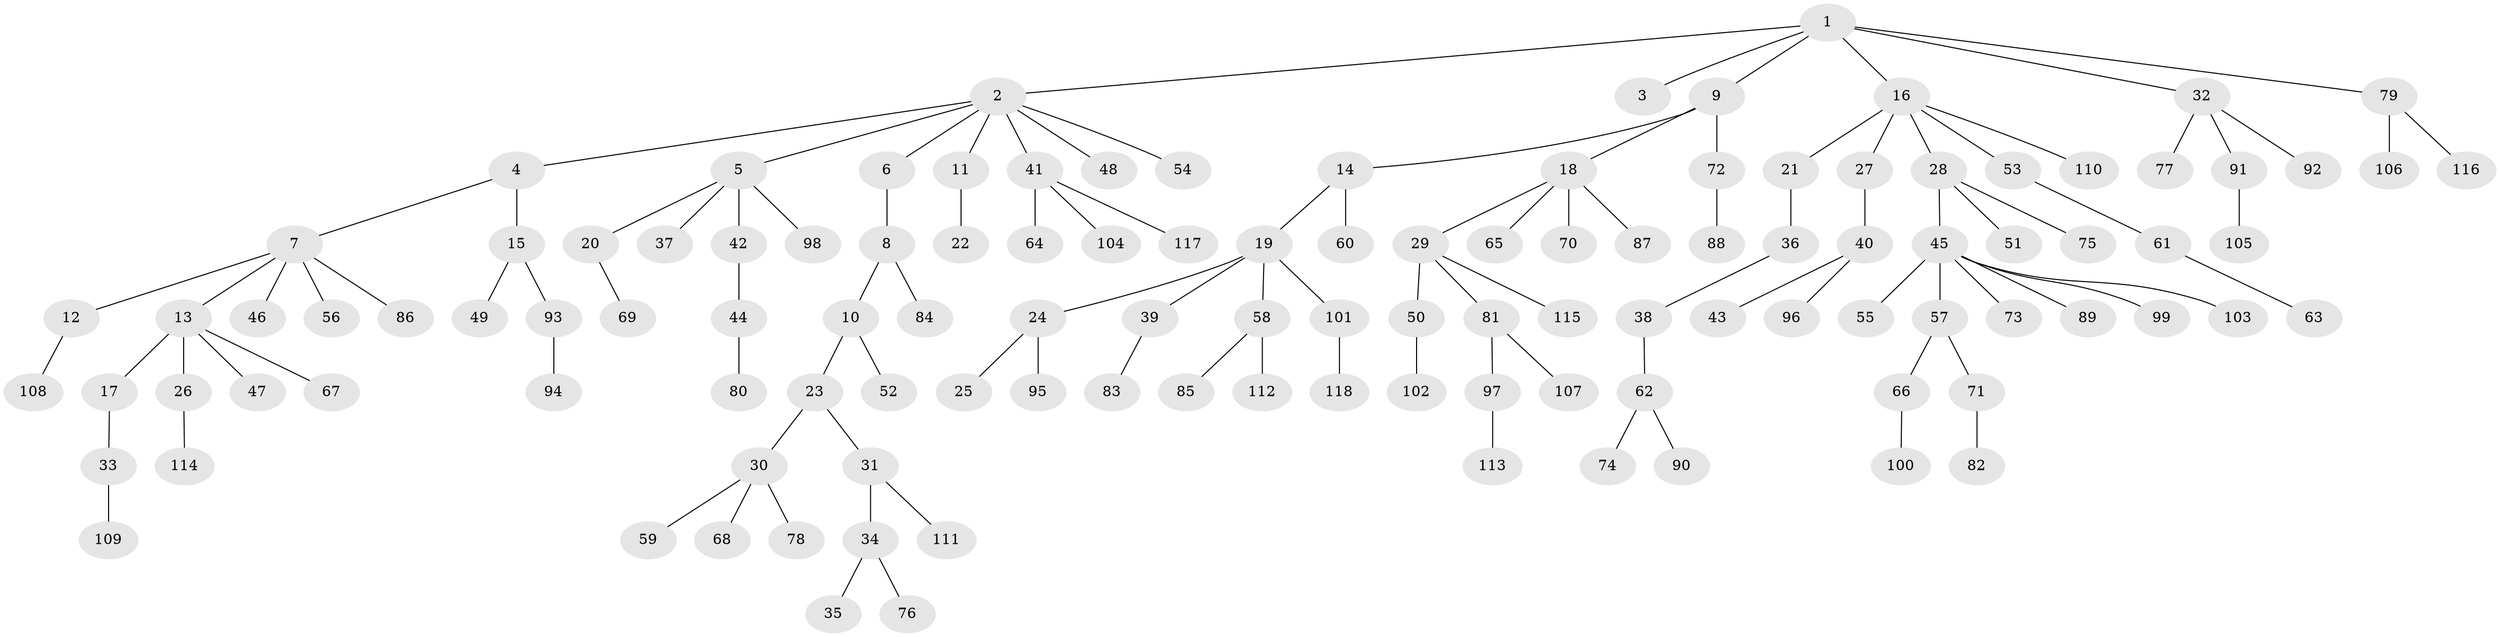 // coarse degree distribution, {5: 0.060240963855421686, 7: 0.012048192771084338, 3: 0.04819277108433735, 2: 0.21686746987951808, 4: 0.04819277108433735, 6: 0.024096385542168676, 1: 0.5783132530120482, 8: 0.012048192771084338}
// Generated by graph-tools (version 1.1) at 2025/52/02/27/25 19:52:09]
// undirected, 118 vertices, 117 edges
graph export_dot {
graph [start="1"]
  node [color=gray90,style=filled];
  1;
  2;
  3;
  4;
  5;
  6;
  7;
  8;
  9;
  10;
  11;
  12;
  13;
  14;
  15;
  16;
  17;
  18;
  19;
  20;
  21;
  22;
  23;
  24;
  25;
  26;
  27;
  28;
  29;
  30;
  31;
  32;
  33;
  34;
  35;
  36;
  37;
  38;
  39;
  40;
  41;
  42;
  43;
  44;
  45;
  46;
  47;
  48;
  49;
  50;
  51;
  52;
  53;
  54;
  55;
  56;
  57;
  58;
  59;
  60;
  61;
  62;
  63;
  64;
  65;
  66;
  67;
  68;
  69;
  70;
  71;
  72;
  73;
  74;
  75;
  76;
  77;
  78;
  79;
  80;
  81;
  82;
  83;
  84;
  85;
  86;
  87;
  88;
  89;
  90;
  91;
  92;
  93;
  94;
  95;
  96;
  97;
  98;
  99;
  100;
  101;
  102;
  103;
  104;
  105;
  106;
  107;
  108;
  109;
  110;
  111;
  112;
  113;
  114;
  115;
  116;
  117;
  118;
  1 -- 2;
  1 -- 3;
  1 -- 9;
  1 -- 16;
  1 -- 32;
  1 -- 79;
  2 -- 4;
  2 -- 5;
  2 -- 6;
  2 -- 11;
  2 -- 41;
  2 -- 48;
  2 -- 54;
  4 -- 7;
  4 -- 15;
  5 -- 20;
  5 -- 37;
  5 -- 42;
  5 -- 98;
  6 -- 8;
  7 -- 12;
  7 -- 13;
  7 -- 46;
  7 -- 56;
  7 -- 86;
  8 -- 10;
  8 -- 84;
  9 -- 14;
  9 -- 18;
  9 -- 72;
  10 -- 23;
  10 -- 52;
  11 -- 22;
  12 -- 108;
  13 -- 17;
  13 -- 26;
  13 -- 47;
  13 -- 67;
  14 -- 19;
  14 -- 60;
  15 -- 49;
  15 -- 93;
  16 -- 21;
  16 -- 27;
  16 -- 28;
  16 -- 53;
  16 -- 110;
  17 -- 33;
  18 -- 29;
  18 -- 65;
  18 -- 70;
  18 -- 87;
  19 -- 24;
  19 -- 39;
  19 -- 58;
  19 -- 101;
  20 -- 69;
  21 -- 36;
  23 -- 30;
  23 -- 31;
  24 -- 25;
  24 -- 95;
  26 -- 114;
  27 -- 40;
  28 -- 45;
  28 -- 51;
  28 -- 75;
  29 -- 50;
  29 -- 81;
  29 -- 115;
  30 -- 59;
  30 -- 68;
  30 -- 78;
  31 -- 34;
  31 -- 111;
  32 -- 77;
  32 -- 91;
  32 -- 92;
  33 -- 109;
  34 -- 35;
  34 -- 76;
  36 -- 38;
  38 -- 62;
  39 -- 83;
  40 -- 43;
  40 -- 96;
  41 -- 64;
  41 -- 104;
  41 -- 117;
  42 -- 44;
  44 -- 80;
  45 -- 55;
  45 -- 57;
  45 -- 73;
  45 -- 89;
  45 -- 99;
  45 -- 103;
  50 -- 102;
  53 -- 61;
  57 -- 66;
  57 -- 71;
  58 -- 85;
  58 -- 112;
  61 -- 63;
  62 -- 74;
  62 -- 90;
  66 -- 100;
  71 -- 82;
  72 -- 88;
  79 -- 106;
  79 -- 116;
  81 -- 97;
  81 -- 107;
  91 -- 105;
  93 -- 94;
  97 -- 113;
  101 -- 118;
}
